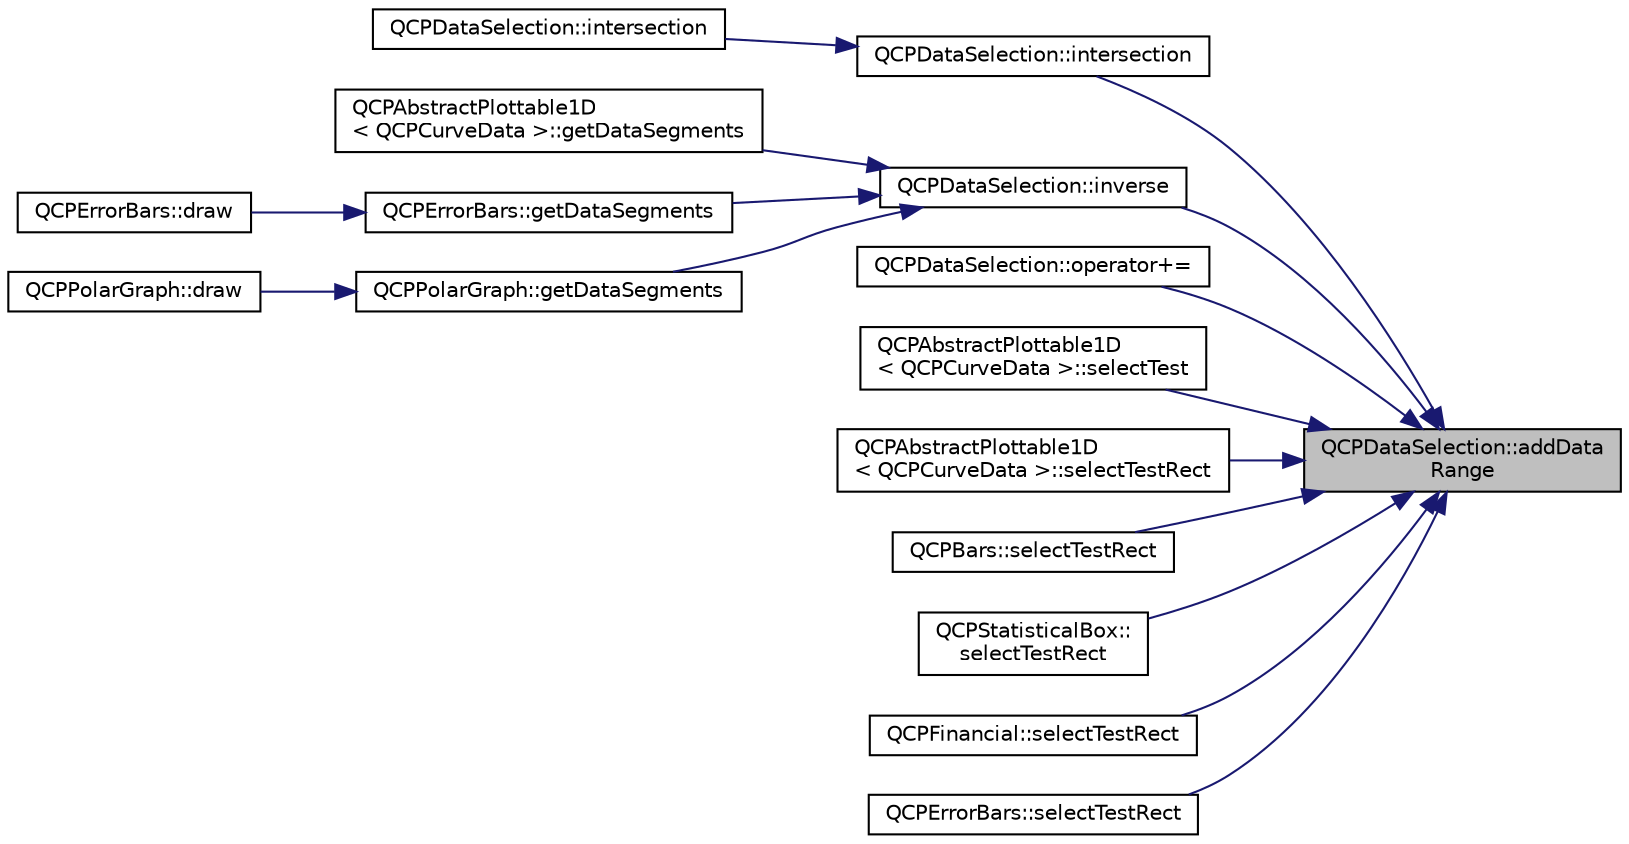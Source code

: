 digraph "QCPDataSelection::addDataRange"
{
 // LATEX_PDF_SIZE
  edge [fontname="Helvetica",fontsize="10",labelfontname="Helvetica",labelfontsize="10"];
  node [fontname="Helvetica",fontsize="10",shape=record];
  rankdir="RL";
  Node1 [label="QCPDataSelection::addData\lRange",height=0.2,width=0.4,color="black", fillcolor="grey75", style="filled", fontcolor="black",tooltip=" "];
  Node1 -> Node2 [dir="back",color="midnightblue",fontsize="10",style="solid",fontname="Helvetica"];
  Node2 [label="QCPDataSelection::intersection",height=0.2,width=0.4,color="black", fillcolor="white", style="filled",URL="$classQCPDataSelection.html#af5267ced53687561367105ee77b874ab",tooltip=" "];
  Node2 -> Node3 [dir="back",color="midnightblue",fontsize="10",style="solid",fontname="Helvetica"];
  Node3 [label="QCPDataSelection::intersection",height=0.2,width=0.4,color="black", fillcolor="white", style="filled",URL="$classQCPDataSelection.html#af296ec5a948656c1d1ecb7b2970d2a24",tooltip=" "];
  Node1 -> Node4 [dir="back",color="midnightblue",fontsize="10",style="solid",fontname="Helvetica"];
  Node4 [label="QCPDataSelection::inverse",height=0.2,width=0.4,color="black", fillcolor="white", style="filled",URL="$classQCPDataSelection.html#ae8097f4e4ffee7b1b5df27c93eb365db",tooltip=" "];
  Node4 -> Node5 [dir="back",color="midnightblue",fontsize="10",style="solid",fontname="Helvetica"];
  Node5 [label="QCPAbstractPlottable1D\l\< QCPCurveData \>::getDataSegments",height=0.2,width=0.4,color="black", fillcolor="white", style="filled",URL="$classQCPAbstractPlottable1D.html#ae890e62ce403c54f575c73b9529f1af8",tooltip=" "];
  Node4 -> Node6 [dir="back",color="midnightblue",fontsize="10",style="solid",fontname="Helvetica"];
  Node6 [label="QCPErrorBars::getDataSegments",height=0.2,width=0.4,color="black", fillcolor="white", style="filled",URL="$classQCPErrorBars.html#a243e0bb2563fc2e9f08efd77e7175abf",tooltip=" "];
  Node6 -> Node7 [dir="back",color="midnightblue",fontsize="10",style="solid",fontname="Helvetica"];
  Node7 [label="QCPErrorBars::draw",height=0.2,width=0.4,color="black", fillcolor="white", style="filled",URL="$classQCPErrorBars.html#a801e85931372abf2a1034bfb2eac5cd2",tooltip=" "];
  Node4 -> Node8 [dir="back",color="midnightblue",fontsize="10",style="solid",fontname="Helvetica"];
  Node8 [label="QCPPolarGraph::getDataSegments",height=0.2,width=0.4,color="black", fillcolor="white", style="filled",URL="$classQCPPolarGraph.html#a984e21a4d3189d3fce60a3b883a86752",tooltip=" "];
  Node8 -> Node9 [dir="back",color="midnightblue",fontsize="10",style="solid",fontname="Helvetica"];
  Node9 [label="QCPPolarGraph::draw",height=0.2,width=0.4,color="black", fillcolor="white", style="filled",URL="$classQCPPolarGraph.html#a2a053fc53b7945cd2e3b93cef9cade9a",tooltip=" "];
  Node1 -> Node10 [dir="back",color="midnightblue",fontsize="10",style="solid",fontname="Helvetica"];
  Node10 [label="QCPDataSelection::operator+=",height=0.2,width=0.4,color="black", fillcolor="white", style="filled",URL="$classQCPDataSelection.html#a17058640d4e6f49984a0e7e42043df1b",tooltip=" "];
  Node1 -> Node11 [dir="back",color="midnightblue",fontsize="10",style="solid",fontname="Helvetica"];
  Node11 [label="QCPAbstractPlottable1D\l\< QCPCurveData \>::selectTest",height=0.2,width=0.4,color="black", fillcolor="white", style="filled",URL="$classQCPAbstractPlottable1D.html#a2f169c3c2989e5d08ec7a9e3eb56a261",tooltip=" "];
  Node1 -> Node12 [dir="back",color="midnightblue",fontsize="10",style="solid",fontname="Helvetica"];
  Node12 [label="QCPAbstractPlottable1D\l\< QCPCurveData \>::selectTestRect",height=0.2,width=0.4,color="black", fillcolor="white", style="filled",URL="$classQCPAbstractPlottable1D.html#a22377bf6e57ab7eedbc9e489250c6ded",tooltip=" "];
  Node1 -> Node13 [dir="back",color="midnightblue",fontsize="10",style="solid",fontname="Helvetica"];
  Node13 [label="QCPBars::selectTestRect",height=0.2,width=0.4,color="black", fillcolor="white", style="filled",URL="$classQCPBars.html#ab03bb6125c3e983b89d694f75ce6b3d5",tooltip=" "];
  Node1 -> Node14 [dir="back",color="midnightblue",fontsize="10",style="solid",fontname="Helvetica"];
  Node14 [label="QCPStatisticalBox::\lselectTestRect",height=0.2,width=0.4,color="black", fillcolor="white", style="filled",URL="$classQCPStatisticalBox.html#a42febad6ad5e924a151434cc434b4ffc",tooltip=" "];
  Node1 -> Node15 [dir="back",color="midnightblue",fontsize="10",style="solid",fontname="Helvetica"];
  Node15 [label="QCPFinancial::selectTestRect",height=0.2,width=0.4,color="black", fillcolor="white", style="filled",URL="$classQCPFinancial.html#a3c5beb1ab028a1dba845fc9dcffc7cf4",tooltip=" "];
  Node1 -> Node16 [dir="back",color="midnightblue",fontsize="10",style="solid",fontname="Helvetica"];
  Node16 [label="QCPErrorBars::selectTestRect",height=0.2,width=0.4,color="black", fillcolor="white", style="filled",URL="$classQCPErrorBars.html#ad7c727736599dfb173f0952082e1a5b6",tooltip=" "];
}

